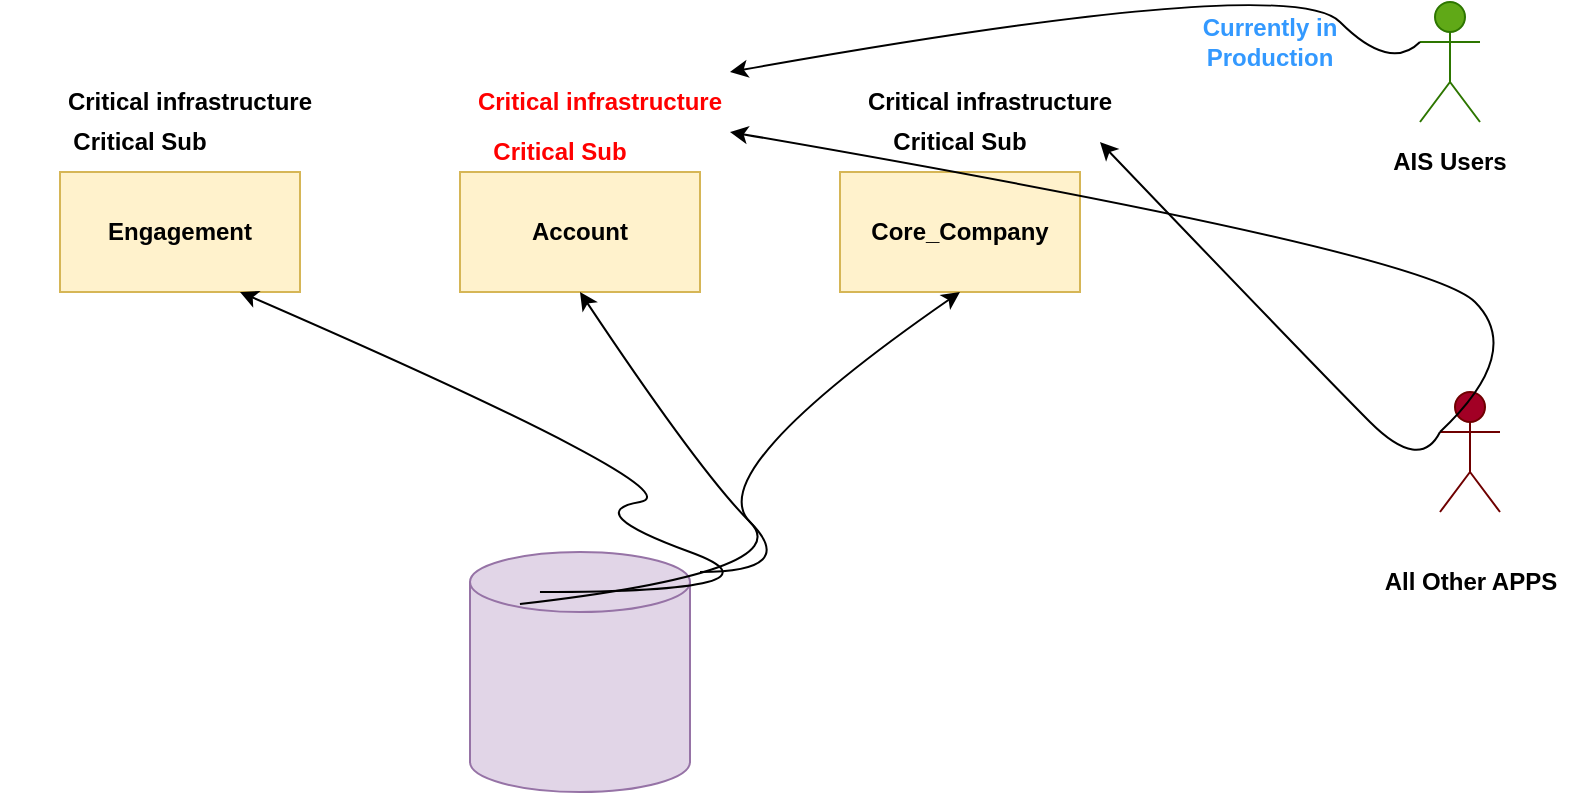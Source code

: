 <mxfile version="22.0.4" type="github">
  <diagram name="Page-1" id="_L0Ep58sSLtaiLvCrgYz">
    <mxGraphModel dx="1066" dy="571" grid="1" gridSize="10" guides="1" tooltips="1" connect="1" arrows="1" fold="1" page="1" pageScale="1" pageWidth="850" pageHeight="1100" math="0" shadow="0">
      <root>
        <mxCell id="0" />
        <mxCell id="1" parent="0" />
        <mxCell id="tGqfKUbqPckBpceEdP5W-1" value="" style="shape=cylinder3;whiteSpace=wrap;html=1;boundedLbl=1;backgroundOutline=1;size=15;fillColor=#e1d5e7;strokeColor=#9673a6;" vertex="1" parent="1">
          <mxGeometry x="285" y="310" width="110" height="120" as="geometry" />
        </mxCell>
        <mxCell id="tGqfKUbqPckBpceEdP5W-2" value="&lt;b&gt;Engagement&lt;/b&gt;" style="rounded=0;whiteSpace=wrap;html=1;fillColor=#fff2cc;strokeColor=#d6b656;" vertex="1" parent="1">
          <mxGeometry x="80" y="120" width="120" height="60" as="geometry" />
        </mxCell>
        <mxCell id="tGqfKUbqPckBpceEdP5W-3" value="&lt;b&gt;Account&lt;/b&gt;" style="rounded=0;whiteSpace=wrap;html=1;fillColor=#fff2cc;strokeColor=#d6b656;" vertex="1" parent="1">
          <mxGeometry x="280" y="120" width="120" height="60" as="geometry" />
        </mxCell>
        <mxCell id="tGqfKUbqPckBpceEdP5W-4" value="&lt;b&gt;Core_Company&lt;/b&gt;" style="rounded=0;whiteSpace=wrap;html=1;fillColor=#fff2cc;strokeColor=#d6b656;" vertex="1" parent="1">
          <mxGeometry x="470" y="120" width="120" height="60" as="geometry" />
        </mxCell>
        <mxCell id="tGqfKUbqPckBpceEdP5W-5" value="" style="curved=1;endArrow=classic;html=1;rounded=0;entryX=0.5;entryY=1;entryDx=0;entryDy=0;exitX=0.227;exitY=0.217;exitDx=0;exitDy=0;exitPerimeter=0;" edge="1" parent="1" source="tGqfKUbqPckBpceEdP5W-1" target="tGqfKUbqPckBpceEdP5W-3">
          <mxGeometry width="50" height="50" relative="1" as="geometry">
            <mxPoint x="400" y="320" as="sourcePoint" />
            <mxPoint x="450" y="270" as="targetPoint" />
            <Array as="points">
              <mxPoint x="450" y="320" />
              <mxPoint x="400" y="270" />
            </Array>
          </mxGeometry>
        </mxCell>
        <mxCell id="tGqfKUbqPckBpceEdP5W-7" value="" style="curved=1;endArrow=classic;html=1;rounded=0;entryX=0.75;entryY=1;entryDx=0;entryDy=0;exitX=0.318;exitY=0.167;exitDx=0;exitDy=0;exitPerimeter=0;" edge="1" parent="1" source="tGqfKUbqPckBpceEdP5W-1" target="tGqfKUbqPckBpceEdP5W-2">
          <mxGeometry width="50" height="50" relative="1" as="geometry">
            <mxPoint x="400" y="330" as="sourcePoint" />
            <mxPoint x="140" y="190" as="targetPoint" />
            <Array as="points">
              <mxPoint x="450" y="330" />
              <mxPoint x="340" y="290" />
              <mxPoint x="400" y="280" />
            </Array>
          </mxGeometry>
        </mxCell>
        <mxCell id="tGqfKUbqPckBpceEdP5W-8" value="" style="curved=1;endArrow=classic;html=1;rounded=0;entryX=0.5;entryY=1;entryDx=0;entryDy=0;" edge="1" parent="1" target="tGqfKUbqPckBpceEdP5W-4">
          <mxGeometry width="50" height="50" relative="1" as="geometry">
            <mxPoint x="400" y="320" as="sourcePoint" />
            <mxPoint x="450" y="270" as="targetPoint" />
            <Array as="points">
              <mxPoint x="450" y="320" />
              <mxPoint x="400" y="270" />
            </Array>
          </mxGeometry>
        </mxCell>
        <mxCell id="tGqfKUbqPckBpceEdP5W-9" value="&lt;b&gt;Critical infrastructure&lt;/b&gt;" style="text;html=1;strokeColor=none;fillColor=none;align=center;verticalAlign=middle;whiteSpace=wrap;rounded=0;" vertex="1" parent="1">
          <mxGeometry x="80" y="70" width="130" height="30" as="geometry" />
        </mxCell>
        <mxCell id="tGqfKUbqPckBpceEdP5W-10" value="&lt;b&gt;&lt;font color=&quot;#ff0000&quot;&gt;Critical Sub&lt;/font&gt;&lt;/b&gt;" style="text;html=1;strokeColor=none;fillColor=none;align=center;verticalAlign=middle;whiteSpace=wrap;rounded=0;" vertex="1" parent="1">
          <mxGeometry x="260" y="95" width="140" height="30" as="geometry" />
        </mxCell>
        <mxCell id="tGqfKUbqPckBpceEdP5W-11" value="Actor" style="shape=umlActor;verticalLabelPosition=bottom;verticalAlign=top;html=1;outlineConnect=0;fillColor=#60a917;fontColor=#ffffff;strokeColor=#2D7600;" vertex="1" parent="1">
          <mxGeometry x="760" y="35" width="30" height="60" as="geometry" />
        </mxCell>
        <mxCell id="tGqfKUbqPckBpceEdP5W-12" value="Actor" style="shape=umlActor;verticalLabelPosition=bottom;verticalAlign=top;html=1;outlineConnect=0;fillColor=#a20025;fontColor=#ffffff;strokeColor=#6F0000;" vertex="1" parent="1">
          <mxGeometry x="770" y="230" width="30" height="60" as="geometry" />
        </mxCell>
        <mxCell id="tGqfKUbqPckBpceEdP5W-17" value="&lt;b&gt;All Other APPS&lt;/b&gt;" style="text;html=1;strokeColor=none;fillColor=none;align=center;verticalAlign=middle;whiteSpace=wrap;rounded=0;" vertex="1" parent="1">
          <mxGeometry x="732.5" y="310" width="105" height="30" as="geometry" />
        </mxCell>
        <mxCell id="tGqfKUbqPckBpceEdP5W-18" value="&lt;b&gt;AIS Users&lt;/b&gt;" style="text;html=1;strokeColor=none;fillColor=none;align=center;verticalAlign=middle;whiteSpace=wrap;rounded=0;" vertex="1" parent="1">
          <mxGeometry x="745" y="100" width="60" height="30" as="geometry" />
        </mxCell>
        <mxCell id="tGqfKUbqPckBpceEdP5W-21" value="&lt;b&gt;&lt;font color=&quot;#ff0000&quot;&gt;Critical infrastructure&lt;/font&gt;&lt;/b&gt;" style="text;html=1;strokeColor=none;fillColor=none;align=center;verticalAlign=middle;whiteSpace=wrap;rounded=0;" vertex="1" parent="1">
          <mxGeometry x="285" y="70" width="130" height="30" as="geometry" />
        </mxCell>
        <mxCell id="tGqfKUbqPckBpceEdP5W-22" value="&lt;b&gt;Critical Sub&lt;/b&gt;" style="text;html=1;strokeColor=none;fillColor=none;align=center;verticalAlign=middle;whiteSpace=wrap;rounded=0;" vertex="1" parent="1">
          <mxGeometry x="50" y="90" width="140" height="30" as="geometry" />
        </mxCell>
        <mxCell id="tGqfKUbqPckBpceEdP5W-23" value="&lt;b&gt;Critical infrastructure&lt;/b&gt;" style="text;html=1;strokeColor=none;fillColor=none;align=center;verticalAlign=middle;whiteSpace=wrap;rounded=0;" vertex="1" parent="1">
          <mxGeometry x="480" y="70" width="130" height="30" as="geometry" />
        </mxCell>
        <mxCell id="tGqfKUbqPckBpceEdP5W-24" value="&lt;b&gt;Critical Sub&lt;/b&gt;" style="text;html=1;align=center;verticalAlign=middle;whiteSpace=wrap;rounded=0;" vertex="1" parent="1">
          <mxGeometry x="460" y="90" width="140" height="30" as="geometry" />
        </mxCell>
        <mxCell id="tGqfKUbqPckBpceEdP5W-25" value="" style="curved=1;endArrow=classic;html=1;rounded=0;entryX=1;entryY=1;entryDx=0;entryDy=0;exitX=0;exitY=0.333;exitDx=0;exitDy=0;exitPerimeter=0;" edge="1" parent="1" source="tGqfKUbqPckBpceEdP5W-12" target="tGqfKUbqPckBpceEdP5W-21">
          <mxGeometry width="50" height="50" relative="1" as="geometry">
            <mxPoint x="850" y="174.286" as="sourcePoint" />
            <mxPoint x="430" y="-30" as="targetPoint" />
            <Array as="points">
              <mxPoint x="812.5" y="210" />
              <mxPoint x="762.5" y="160" />
            </Array>
          </mxGeometry>
        </mxCell>
        <mxCell id="tGqfKUbqPckBpceEdP5W-26" value="" style="curved=1;endArrow=classic;html=1;rounded=0;exitX=0;exitY=0.333;exitDx=0;exitDy=0;exitPerimeter=0;entryX=1;entryY=0;entryDx=0;entryDy=0;" edge="1" parent="1" source="tGqfKUbqPckBpceEdP5W-11" target="tGqfKUbqPckBpceEdP5W-21">
          <mxGeometry width="50" height="50" relative="1" as="geometry">
            <mxPoint x="695" y="70" as="sourcePoint" />
            <mxPoint x="745" y="20" as="targetPoint" />
            <Array as="points">
              <mxPoint x="745" y="70" />
              <mxPoint x="695" y="20" />
            </Array>
          </mxGeometry>
        </mxCell>
        <mxCell id="tGqfKUbqPckBpceEdP5W-27" value="&lt;b&gt;&lt;font color=&quot;#3399ff&quot;&gt;Currently in Production&lt;/font&gt;&lt;/b&gt;" style="text;html=1;strokeColor=none;fillColor=none;align=center;verticalAlign=middle;whiteSpace=wrap;rounded=0;" vertex="1" parent="1">
          <mxGeometry x="625" y="40" width="120" height="30" as="geometry" />
        </mxCell>
        <mxCell id="tGqfKUbqPckBpceEdP5W-32" value="" style="curved=1;endArrow=classic;html=1;rounded=0;exitX=0;exitY=0.333;exitDx=0;exitDy=0;exitPerimeter=0;entryX=1;entryY=0.5;entryDx=0;entryDy=0;" edge="1" parent="1" source="tGqfKUbqPckBpceEdP5W-12" target="tGqfKUbqPckBpceEdP5W-24">
          <mxGeometry width="50" height="50" relative="1" as="geometry">
            <mxPoint x="710" y="270" as="sourcePoint" />
            <mxPoint x="760" y="220" as="targetPoint" />
            <Array as="points">
              <mxPoint x="760" y="270" />
              <mxPoint x="710" y="220" />
            </Array>
          </mxGeometry>
        </mxCell>
      </root>
    </mxGraphModel>
  </diagram>
</mxfile>
